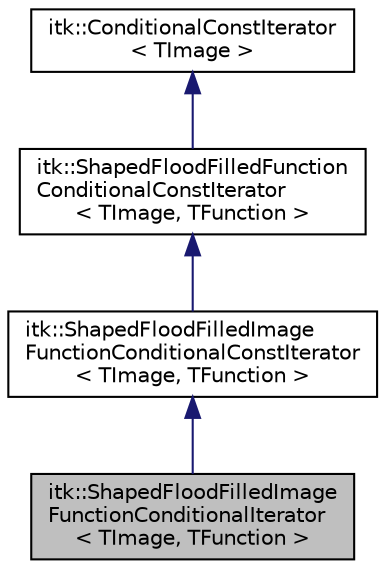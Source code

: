 digraph "itk::ShapedFloodFilledImageFunctionConditionalIterator&lt; TImage, TFunction &gt;"
{
 // LATEX_PDF_SIZE
  edge [fontname="Helvetica",fontsize="10",labelfontname="Helvetica",labelfontsize="10"];
  node [fontname="Helvetica",fontsize="10",shape=record];
  Node1 [label="itk::ShapedFloodFilledImage\lFunctionConditionalIterator\l\< TImage, TFunction \>",height=0.2,width=0.4,color="black", fillcolor="grey75", style="filled", fontcolor="black",tooltip="Iterates over a flood-filled image function with write access to pixels."];
  Node2 -> Node1 [dir="back",color="midnightblue",fontsize="10",style="solid",fontname="Helvetica"];
  Node2 [label="itk::ShapedFloodFilledImage\lFunctionConditionalConstIterator\l\< TImage, TFunction \>",height=0.2,width=0.4,color="black", fillcolor="white", style="filled",URL="$classitk_1_1ShapedFloodFilledImageFunctionConditionalConstIterator.html",tooltip="Iterates over a flood-filled image function with read-only access to pixels."];
  Node3 -> Node2 [dir="back",color="midnightblue",fontsize="10",style="solid",fontname="Helvetica"];
  Node3 [label="itk::ShapedFloodFilledFunction\lConditionalConstIterator\l\< TImage, TFunction \>",height=0.2,width=0.4,color="black", fillcolor="white", style="filled",URL="$classitk_1_1ShapedFloodFilledFunctionConditionalConstIterator.html",tooltip="Iterates over a flood-filled spatial function with read-only access to pixels."];
  Node4 -> Node3 [dir="back",color="midnightblue",fontsize="10",style="solid",fontname="Helvetica"];
  Node4 [label="itk::ConditionalConstIterator\l\< TImage \>",height=0.2,width=0.4,color="black", fillcolor="white", style="filled",URL="$classitk_1_1ConditionalConstIterator.html",tooltip="A base class for other iterators where membership in the set of output pixels is conditional upon som..."];
}
